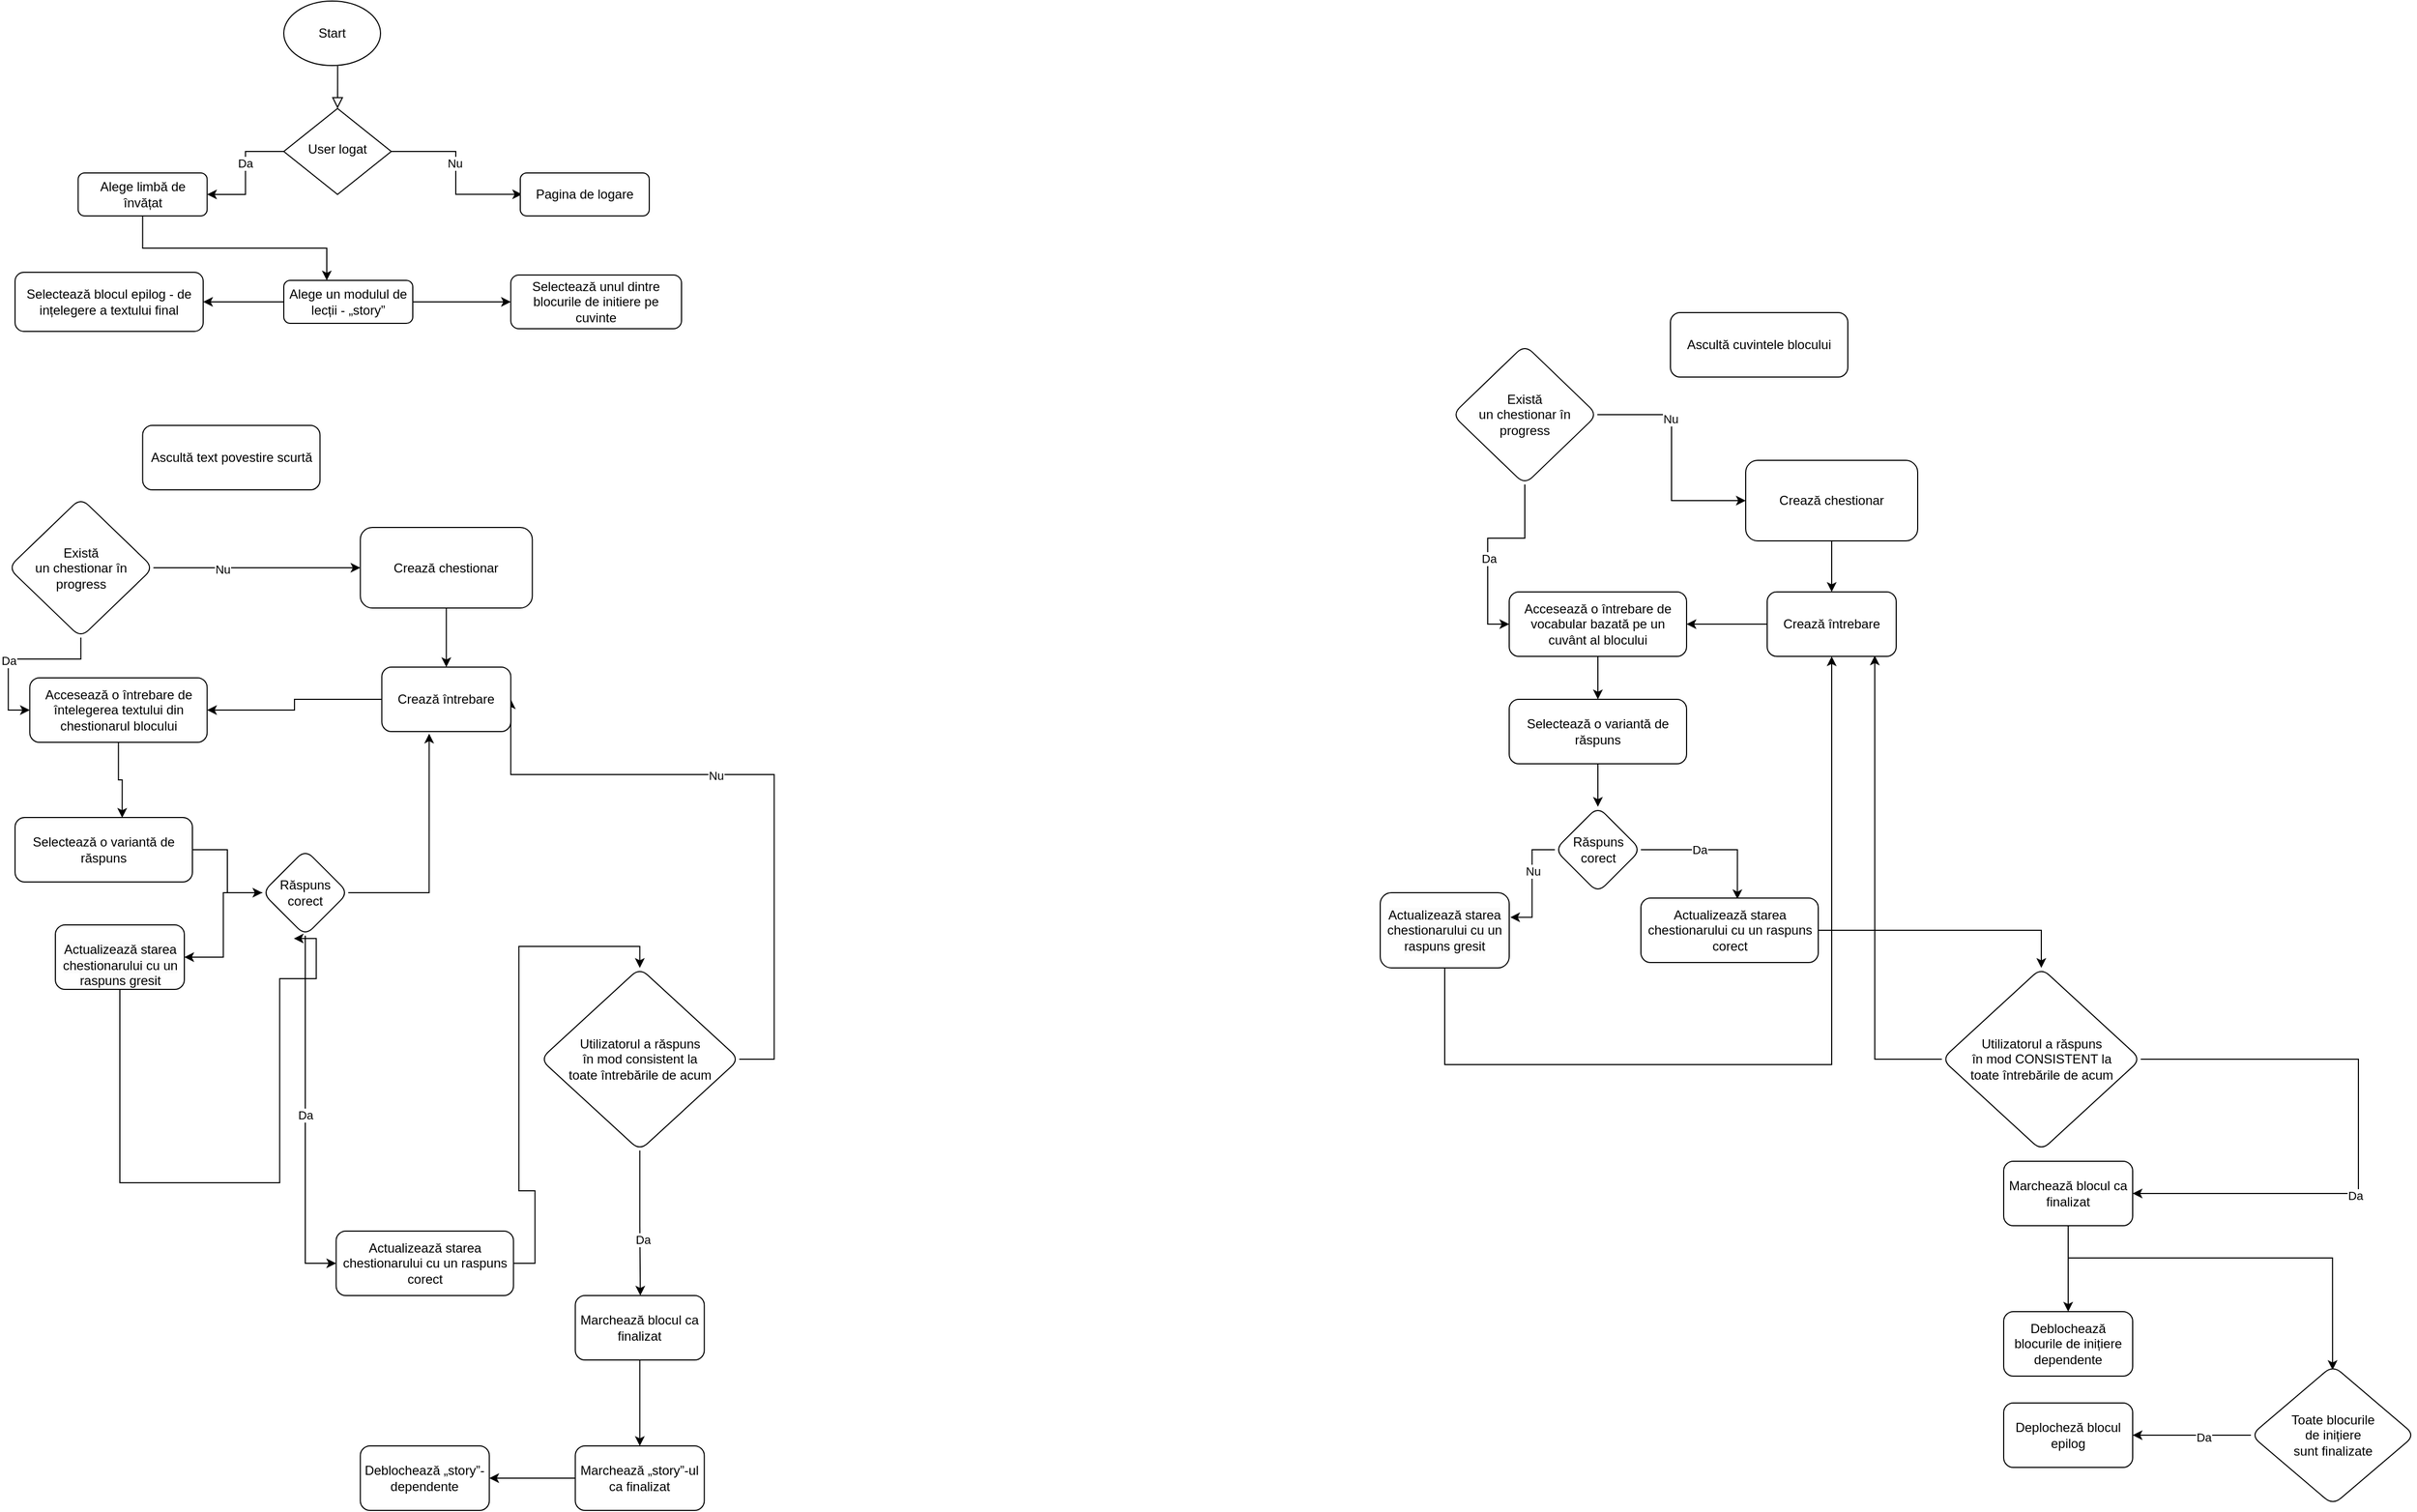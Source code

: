 <mxfile version="21.3.8" type="device">
  <diagram id="C5RBs43oDa-KdzZeNtuy" name="Page-1">
    <mxGraphModel dx="1147" dy="637" grid="1" gridSize="10" guides="1" tooltips="1" connect="1" arrows="1" fold="1" page="1" pageScale="1" pageWidth="827" pageHeight="1169" math="0" shadow="0">
      <root>
        <mxCell id="WIyWlLk6GJQsqaUBKTNV-0" />
        <mxCell id="WIyWlLk6GJQsqaUBKTNV-1" parent="WIyWlLk6GJQsqaUBKTNV-0" />
        <mxCell id="WIyWlLk6GJQsqaUBKTNV-2" value="" style="rounded=0;html=1;jettySize=auto;orthogonalLoop=1;fontSize=11;endArrow=block;endFill=0;endSize=8;strokeWidth=1;shadow=0;labelBackgroundColor=none;edgeStyle=orthogonalEdgeStyle;exitX=0.557;exitY=1.007;exitDx=0;exitDy=0;exitPerimeter=0;" parent="WIyWlLk6GJQsqaUBKTNV-1" source="nd2t0F2UOYA8sy0b7LYU-1" target="WIyWlLk6GJQsqaUBKTNV-6" edge="1">
          <mxGeometry relative="1" as="geometry">
            <mxPoint x="220" y="120" as="sourcePoint" />
          </mxGeometry>
        </mxCell>
        <mxCell id="nd2t0F2UOYA8sy0b7LYU-115" style="edgeStyle=orthogonalEdgeStyle;rounded=0;orthogonalLoop=1;jettySize=auto;html=1;" edge="1" parent="WIyWlLk6GJQsqaUBKTNV-1" source="WIyWlLk6GJQsqaUBKTNV-6" target="WIyWlLk6GJQsqaUBKTNV-12">
          <mxGeometry relative="1" as="geometry" />
        </mxCell>
        <mxCell id="nd2t0F2UOYA8sy0b7LYU-116" value="Da" style="edgeLabel;html=1;align=center;verticalAlign=middle;resizable=0;points=[];" vertex="1" connectable="0" parent="nd2t0F2UOYA8sy0b7LYU-115">
          <mxGeometry x="-0.167" y="-1" relative="1" as="geometry">
            <mxPoint as="offset" />
          </mxGeometry>
        </mxCell>
        <mxCell id="nd2t0F2UOYA8sy0b7LYU-117" style="edgeStyle=orthogonalEdgeStyle;rounded=0;orthogonalLoop=1;jettySize=auto;html=1;entryX=0.014;entryY=0.498;entryDx=0;entryDy=0;entryPerimeter=0;" edge="1" parent="WIyWlLk6GJQsqaUBKTNV-1" source="WIyWlLk6GJQsqaUBKTNV-6" target="WIyWlLk6GJQsqaUBKTNV-7">
          <mxGeometry relative="1" as="geometry" />
        </mxCell>
        <mxCell id="nd2t0F2UOYA8sy0b7LYU-118" value="Nu" style="edgeLabel;html=1;align=center;verticalAlign=middle;resizable=0;points=[];" vertex="1" connectable="0" parent="nd2t0F2UOYA8sy0b7LYU-117">
          <mxGeometry x="-0.128" relative="1" as="geometry">
            <mxPoint x="-1" as="offset" />
          </mxGeometry>
        </mxCell>
        <mxCell id="WIyWlLk6GJQsqaUBKTNV-6" value="User logat" style="rhombus;whiteSpace=wrap;html=1;shadow=0;fontFamily=Helvetica;fontSize=12;align=center;strokeWidth=1;spacing=6;spacingTop=-4;" parent="WIyWlLk6GJQsqaUBKTNV-1" vertex="1">
          <mxGeometry x="280" y="110" width="100" height="80" as="geometry" />
        </mxCell>
        <mxCell id="WIyWlLk6GJQsqaUBKTNV-7" value="Pagina de logare" style="rounded=1;whiteSpace=wrap;html=1;fontSize=12;glass=0;strokeWidth=1;shadow=0;" parent="WIyWlLk6GJQsqaUBKTNV-1" vertex="1">
          <mxGeometry x="500" y="170" width="120" height="40" as="geometry" />
        </mxCell>
        <mxCell id="nd2t0F2UOYA8sy0b7LYU-121" style="edgeStyle=orthogonalEdgeStyle;rounded=0;orthogonalLoop=1;jettySize=auto;html=1;entryX=0;entryY=0.5;entryDx=0;entryDy=0;" edge="1" parent="WIyWlLk6GJQsqaUBKTNV-1" source="WIyWlLk6GJQsqaUBKTNV-11" target="nd2t0F2UOYA8sy0b7LYU-4">
          <mxGeometry relative="1" as="geometry" />
        </mxCell>
        <mxCell id="nd2t0F2UOYA8sy0b7LYU-127" style="edgeStyle=orthogonalEdgeStyle;rounded=0;orthogonalLoop=1;jettySize=auto;html=1;entryX=1;entryY=0.5;entryDx=0;entryDy=0;" edge="1" parent="WIyWlLk6GJQsqaUBKTNV-1" source="WIyWlLk6GJQsqaUBKTNV-11" target="nd2t0F2UOYA8sy0b7LYU-5">
          <mxGeometry relative="1" as="geometry" />
        </mxCell>
        <mxCell id="WIyWlLk6GJQsqaUBKTNV-11" value="Alege un modulul de lecții - „story”" style="rounded=1;whiteSpace=wrap;html=1;fontSize=12;glass=0;strokeWidth=1;shadow=0;" parent="WIyWlLk6GJQsqaUBKTNV-1" vertex="1">
          <mxGeometry x="280" y="270" width="120" height="40" as="geometry" />
        </mxCell>
        <mxCell id="nd2t0F2UOYA8sy0b7LYU-120" style="edgeStyle=orthogonalEdgeStyle;rounded=0;orthogonalLoop=1;jettySize=auto;html=1;" edge="1" parent="WIyWlLk6GJQsqaUBKTNV-1" source="WIyWlLk6GJQsqaUBKTNV-12" target="WIyWlLk6GJQsqaUBKTNV-11">
          <mxGeometry relative="1" as="geometry">
            <Array as="points">
              <mxPoint x="149" y="240" />
              <mxPoint x="320" y="240" />
            </Array>
          </mxGeometry>
        </mxCell>
        <mxCell id="WIyWlLk6GJQsqaUBKTNV-12" value="Alege limbă de învățat" style="rounded=1;whiteSpace=wrap;html=1;fontSize=12;glass=0;strokeWidth=1;shadow=0;" parent="WIyWlLk6GJQsqaUBKTNV-1" vertex="1">
          <mxGeometry x="88.7" y="170" width="120" height="40" as="geometry" />
        </mxCell>
        <mxCell id="nd2t0F2UOYA8sy0b7LYU-1" value="Start" style="ellipse;whiteSpace=wrap;html=1;" vertex="1" parent="WIyWlLk6GJQsqaUBKTNV-1">
          <mxGeometry x="280" y="10" width="90" height="60" as="geometry" />
        </mxCell>
        <mxCell id="nd2t0F2UOYA8sy0b7LYU-4" value="Selectează unul dintre blocurile de initiere pe cuvinte" style="rounded=1;whiteSpace=wrap;html=1;fontSize=12;glass=0;strokeWidth=1;shadow=0;" vertex="1" parent="WIyWlLk6GJQsqaUBKTNV-1">
          <mxGeometry x="491.2" y="265" width="158.8" height="50" as="geometry" />
        </mxCell>
        <mxCell id="nd2t0F2UOYA8sy0b7LYU-5" value="Selectează blocul epilog - de ințelegere a textului final" style="rounded=1;whiteSpace=wrap;html=1;fontSize=12;glass=0;strokeWidth=1;shadow=0;" vertex="1" parent="WIyWlLk6GJQsqaUBKTNV-1">
          <mxGeometry x="30" y="262.5" width="175" height="55" as="geometry" />
        </mxCell>
        <mxCell id="nd2t0F2UOYA8sy0b7LYU-8" value="Ascultă text povestire scurtă" style="rounded=1;whiteSpace=wrap;html=1;fontSize=12;glass=0;strokeWidth=1;shadow=0;" vertex="1" parent="WIyWlLk6GJQsqaUBKTNV-1">
          <mxGeometry x="148.7" y="405" width="165" height="60" as="geometry" />
        </mxCell>
        <mxCell id="nd2t0F2UOYA8sy0b7LYU-12" style="edgeStyle=orthogonalEdgeStyle;rounded=0;orthogonalLoop=1;jettySize=auto;html=1;entryX=0.604;entryY=0.004;entryDx=0;entryDy=0;entryPerimeter=0;" edge="1" parent="WIyWlLk6GJQsqaUBKTNV-1" source="nd2t0F2UOYA8sy0b7LYU-10" target="nd2t0F2UOYA8sy0b7LYU-13">
          <mxGeometry relative="1" as="geometry">
            <mxPoint x="148.7" y="920" as="targetPoint" />
          </mxGeometry>
        </mxCell>
        <mxCell id="nd2t0F2UOYA8sy0b7LYU-10" value="Accesează o întrebare de întelegerea textului din chestionarul blocului" style="rounded=1;whiteSpace=wrap;html=1;fontSize=12;glass=0;strokeWidth=1;shadow=0;" vertex="1" parent="WIyWlLk6GJQsqaUBKTNV-1">
          <mxGeometry x="43.7" y="640" width="165" height="60" as="geometry" />
        </mxCell>
        <mxCell id="nd2t0F2UOYA8sy0b7LYU-15" value="" style="edgeStyle=orthogonalEdgeStyle;rounded=0;orthogonalLoop=1;jettySize=auto;html=1;" edge="1" parent="WIyWlLk6GJQsqaUBKTNV-1" source="nd2t0F2UOYA8sy0b7LYU-13" target="nd2t0F2UOYA8sy0b7LYU-14">
          <mxGeometry relative="1" as="geometry" />
        </mxCell>
        <mxCell id="nd2t0F2UOYA8sy0b7LYU-13" value="Selectează o variantă de răspuns" style="rounded=1;whiteSpace=wrap;html=1;fontSize=12;glass=0;strokeWidth=1;shadow=0;" vertex="1" parent="WIyWlLk6GJQsqaUBKTNV-1">
          <mxGeometry x="30.0" y="770" width="165" height="60" as="geometry" />
        </mxCell>
        <mxCell id="nd2t0F2UOYA8sy0b7LYU-18" value="" style="edgeStyle=orthogonalEdgeStyle;rounded=0;orthogonalLoop=1;jettySize=auto;html=1;entryX=0;entryY=0.5;entryDx=0;entryDy=0;" edge="1" parent="WIyWlLk6GJQsqaUBKTNV-1" source="nd2t0F2UOYA8sy0b7LYU-14" target="nd2t0F2UOYA8sy0b7LYU-24">
          <mxGeometry relative="1" as="geometry" />
        </mxCell>
        <mxCell id="nd2t0F2UOYA8sy0b7LYU-19" value="Da" style="edgeLabel;html=1;align=center;verticalAlign=middle;resizable=0;points=[];" vertex="1" connectable="0" parent="nd2t0F2UOYA8sy0b7LYU-18">
          <mxGeometry x="0.002" relative="1" as="geometry">
            <mxPoint as="offset" />
          </mxGeometry>
        </mxCell>
        <mxCell id="nd2t0F2UOYA8sy0b7LYU-37" value="" style="edgeStyle=orthogonalEdgeStyle;rounded=0;orthogonalLoop=1;jettySize=auto;html=1;" edge="1" parent="WIyWlLk6GJQsqaUBKTNV-1" source="nd2t0F2UOYA8sy0b7LYU-14" target="nd2t0F2UOYA8sy0b7LYU-36">
          <mxGeometry relative="1" as="geometry" />
        </mxCell>
        <mxCell id="nd2t0F2UOYA8sy0b7LYU-23" value="" style="edgeStyle=orthogonalEdgeStyle;rounded=0;orthogonalLoop=1;jettySize=auto;html=1;" edge="1" parent="WIyWlLk6GJQsqaUBKTNV-1" source="nd2t0F2UOYA8sy0b7LYU-17" target="nd2t0F2UOYA8sy0b7LYU-22">
          <mxGeometry relative="1" as="geometry">
            <Array as="points">
              <mxPoint x="611.7" y="1150" />
              <mxPoint x="611.7" y="1150" />
            </Array>
          </mxGeometry>
        </mxCell>
        <mxCell id="nd2t0F2UOYA8sy0b7LYU-32" value="Da" style="edgeLabel;html=1;align=center;verticalAlign=middle;resizable=0;points=[];" vertex="1" connectable="0" parent="nd2t0F2UOYA8sy0b7LYU-23">
          <mxGeometry x="0.23" y="2" relative="1" as="geometry">
            <mxPoint as="offset" />
          </mxGeometry>
        </mxCell>
        <mxCell id="nd2t0F2UOYA8sy0b7LYU-52" style="edgeStyle=orthogonalEdgeStyle;rounded=0;orthogonalLoop=1;jettySize=auto;html=1;entryX=1;entryY=0.5;entryDx=0;entryDy=0;" edge="1" parent="WIyWlLk6GJQsqaUBKTNV-1" source="nd2t0F2UOYA8sy0b7LYU-17" target="nd2t0F2UOYA8sy0b7LYU-45">
          <mxGeometry relative="1" as="geometry">
            <Array as="points">
              <mxPoint x="736.2" y="995" />
              <mxPoint x="736.2" y="730" />
            </Array>
          </mxGeometry>
        </mxCell>
        <mxCell id="nd2t0F2UOYA8sy0b7LYU-53" value="Nu" style="edgeLabel;html=1;align=center;verticalAlign=middle;resizable=0;points=[];" vertex="1" connectable="0" parent="nd2t0F2UOYA8sy0b7LYU-52">
          <mxGeometry x="0.15" y="1" relative="1" as="geometry">
            <mxPoint as="offset" />
          </mxGeometry>
        </mxCell>
        <mxCell id="nd2t0F2UOYA8sy0b7LYU-17" value="Utilizatorul a răspuns &lt;br&gt;în mod consistent la &lt;br&gt;toate întrebările de acum" style="rhombus;whiteSpace=wrap;html=1;rounded=1;glass=0;strokeWidth=1;shadow=0;" vertex="1" parent="WIyWlLk6GJQsqaUBKTNV-1">
          <mxGeometry x="518.7" y="910" width="185" height="170" as="geometry" />
        </mxCell>
        <mxCell id="nd2t0F2UOYA8sy0b7LYU-28" value="" style="edgeStyle=orthogonalEdgeStyle;rounded=0;orthogonalLoop=1;jettySize=auto;html=1;" edge="1" parent="WIyWlLk6GJQsqaUBKTNV-1" source="nd2t0F2UOYA8sy0b7LYU-22" target="nd2t0F2UOYA8sy0b7LYU-27">
          <mxGeometry relative="1" as="geometry" />
        </mxCell>
        <mxCell id="nd2t0F2UOYA8sy0b7LYU-22" value="Marchează blocul ca finalizat" style="whiteSpace=wrap;html=1;rounded=1;glass=0;strokeWidth=1;shadow=0;" vertex="1" parent="WIyWlLk6GJQsqaUBKTNV-1">
          <mxGeometry x="551.2" y="1215" width="120" height="60" as="geometry" />
        </mxCell>
        <mxCell id="nd2t0F2UOYA8sy0b7LYU-25" style="edgeStyle=orthogonalEdgeStyle;rounded=0;orthogonalLoop=1;jettySize=auto;html=1;entryX=0.5;entryY=0;entryDx=0;entryDy=0;" edge="1" parent="WIyWlLk6GJQsqaUBKTNV-1" source="nd2t0F2UOYA8sy0b7LYU-24" target="nd2t0F2UOYA8sy0b7LYU-17">
          <mxGeometry relative="1" as="geometry" />
        </mxCell>
        <mxCell id="nd2t0F2UOYA8sy0b7LYU-24" value="Actualizează starea chestionarului cu un raspuns corect" style="rounded=1;whiteSpace=wrap;html=1;fontSize=12;glass=0;strokeWidth=1;shadow=0;" vertex="1" parent="WIyWlLk6GJQsqaUBKTNV-1">
          <mxGeometry x="328.7" y="1155" width="165" height="60" as="geometry" />
        </mxCell>
        <mxCell id="nd2t0F2UOYA8sy0b7LYU-30" value="" style="edgeStyle=orthogonalEdgeStyle;rounded=0;orthogonalLoop=1;jettySize=auto;html=1;" edge="1" parent="WIyWlLk6GJQsqaUBKTNV-1" source="nd2t0F2UOYA8sy0b7LYU-27" target="nd2t0F2UOYA8sy0b7LYU-29">
          <mxGeometry relative="1" as="geometry" />
        </mxCell>
        <mxCell id="nd2t0F2UOYA8sy0b7LYU-27" value="Marchează „story”-ul ca finalizat" style="whiteSpace=wrap;html=1;rounded=1;glass=0;strokeWidth=1;shadow=0;" vertex="1" parent="WIyWlLk6GJQsqaUBKTNV-1">
          <mxGeometry x="551.2" y="1355" width="120" height="60" as="geometry" />
        </mxCell>
        <mxCell id="nd2t0F2UOYA8sy0b7LYU-29" value="Deblochează „story”-dependente" style="whiteSpace=wrap;html=1;rounded=1;glass=0;strokeWidth=1;shadow=0;" vertex="1" parent="WIyWlLk6GJQsqaUBKTNV-1">
          <mxGeometry x="351.2" y="1355" width="120" height="60" as="geometry" />
        </mxCell>
        <mxCell id="nd2t0F2UOYA8sy0b7LYU-56" style="edgeStyle=orthogonalEdgeStyle;rounded=0;orthogonalLoop=1;jettySize=auto;html=1;entryX=0.367;entryY=1.033;entryDx=0;entryDy=0;entryPerimeter=0;" edge="1" parent="WIyWlLk6GJQsqaUBKTNV-1" source="nd2t0F2UOYA8sy0b7LYU-14" target="nd2t0F2UOYA8sy0b7LYU-45">
          <mxGeometry relative="1" as="geometry">
            <Array as="points" />
          </mxGeometry>
        </mxCell>
        <mxCell id="nd2t0F2UOYA8sy0b7LYU-36" value="&lt;br&gt;&lt;span style=&quot;color: rgb(0, 0, 0); font-family: Helvetica; font-size: 12px; font-style: normal; font-variant-ligatures: normal; font-variant-caps: normal; font-weight: 400; letter-spacing: normal; orphans: 2; text-align: center; text-indent: 0px; text-transform: none; widows: 2; word-spacing: 0px; -webkit-text-stroke-width: 0px; background-color: rgb(251, 251, 251); text-decoration-thickness: initial; text-decoration-style: initial; text-decoration-color: initial; float: none; display: inline !important;&quot;&gt;Actualizează starea chestionarului cu un raspuns gresit&lt;/span&gt;" style="whiteSpace=wrap;html=1;rounded=1;glass=0;strokeWidth=1;shadow=0;" vertex="1" parent="WIyWlLk6GJQsqaUBKTNV-1">
          <mxGeometry x="67.5" y="870" width="120" height="60" as="geometry" />
        </mxCell>
        <mxCell id="nd2t0F2UOYA8sy0b7LYU-43" value="" style="edgeStyle=orthogonalEdgeStyle;rounded=0;orthogonalLoop=1;jettySize=auto;html=1;" edge="1" parent="WIyWlLk6GJQsqaUBKTNV-1" source="nd2t0F2UOYA8sy0b7LYU-40" target="nd2t0F2UOYA8sy0b7LYU-42">
          <mxGeometry relative="1" as="geometry" />
        </mxCell>
        <mxCell id="nd2t0F2UOYA8sy0b7LYU-47" value="Nu" style="edgeLabel;html=1;align=center;verticalAlign=middle;resizable=0;points=[];" vertex="1" connectable="0" parent="nd2t0F2UOYA8sy0b7LYU-43">
          <mxGeometry x="-0.337" y="-1" relative="1" as="geometry">
            <mxPoint as="offset" />
          </mxGeometry>
        </mxCell>
        <mxCell id="nd2t0F2UOYA8sy0b7LYU-57" style="edgeStyle=orthogonalEdgeStyle;rounded=0;orthogonalLoop=1;jettySize=auto;html=1;entryX=0;entryY=0.5;entryDx=0;entryDy=0;" edge="1" parent="WIyWlLk6GJQsqaUBKTNV-1" source="nd2t0F2UOYA8sy0b7LYU-40" target="nd2t0F2UOYA8sy0b7LYU-10">
          <mxGeometry relative="1" as="geometry" />
        </mxCell>
        <mxCell id="nd2t0F2UOYA8sy0b7LYU-58" value="Da" style="edgeLabel;html=1;align=center;verticalAlign=middle;resizable=0;points=[];" vertex="1" connectable="0" parent="nd2t0F2UOYA8sy0b7LYU-57">
          <mxGeometry x="0.122" y="1" relative="1" as="geometry">
            <mxPoint as="offset" />
          </mxGeometry>
        </mxCell>
        <mxCell id="nd2t0F2UOYA8sy0b7LYU-40" value="Există &lt;br&gt;un chestionar în progress" style="rhombus;whiteSpace=wrap;html=1;rounded=1;glass=0;strokeWidth=1;shadow=0;" vertex="1" parent="WIyWlLk6GJQsqaUBKTNV-1">
          <mxGeometry x="23.7" y="472.5" width="135" height="130" as="geometry" />
        </mxCell>
        <mxCell id="nd2t0F2UOYA8sy0b7LYU-46" value="" style="edgeStyle=orthogonalEdgeStyle;rounded=0;orthogonalLoop=1;jettySize=auto;html=1;" edge="1" parent="WIyWlLk6GJQsqaUBKTNV-1" source="nd2t0F2UOYA8sy0b7LYU-42" target="nd2t0F2UOYA8sy0b7LYU-45">
          <mxGeometry relative="1" as="geometry" />
        </mxCell>
        <mxCell id="nd2t0F2UOYA8sy0b7LYU-42" value="Crează chestionar" style="whiteSpace=wrap;html=1;rounded=1;glass=0;strokeWidth=1;shadow=0;" vertex="1" parent="WIyWlLk6GJQsqaUBKTNV-1">
          <mxGeometry x="351.2" y="500" width="160" height="75" as="geometry" />
        </mxCell>
        <mxCell id="nd2t0F2UOYA8sy0b7LYU-51" style="edgeStyle=orthogonalEdgeStyle;rounded=0;orthogonalLoop=1;jettySize=auto;html=1;" edge="1" parent="WIyWlLk6GJQsqaUBKTNV-1" source="nd2t0F2UOYA8sy0b7LYU-45" target="nd2t0F2UOYA8sy0b7LYU-10">
          <mxGeometry relative="1" as="geometry" />
        </mxCell>
        <mxCell id="nd2t0F2UOYA8sy0b7LYU-45" value="Crează întrebare" style="whiteSpace=wrap;html=1;rounded=1;glass=0;strokeWidth=1;shadow=0;" vertex="1" parent="WIyWlLk6GJQsqaUBKTNV-1">
          <mxGeometry x="371.2" y="630" width="120" height="60" as="geometry" />
        </mxCell>
        <mxCell id="nd2t0F2UOYA8sy0b7LYU-61" value="Ascultă cuvintele blocului" style="rounded=1;whiteSpace=wrap;html=1;fontSize=12;glass=0;strokeWidth=1;shadow=0;" vertex="1" parent="WIyWlLk6GJQsqaUBKTNV-1">
          <mxGeometry x="1570" y="300" width="165" height="60" as="geometry" />
        </mxCell>
        <mxCell id="nd2t0F2UOYA8sy0b7LYU-129" style="edgeStyle=orthogonalEdgeStyle;rounded=0;orthogonalLoop=1;jettySize=auto;html=1;" edge="1" parent="WIyWlLk6GJQsqaUBKTNV-1" source="nd2t0F2UOYA8sy0b7LYU-79" target="nd2t0F2UOYA8sy0b7LYU-81">
          <mxGeometry relative="1" as="geometry" />
        </mxCell>
        <mxCell id="nd2t0F2UOYA8sy0b7LYU-79" value="Accesează o întrebare de vocabular bazată pe un cuvânt al blocului" style="rounded=1;whiteSpace=wrap;html=1;fontSize=12;glass=0;strokeWidth=1;shadow=0;" vertex="1" parent="WIyWlLk6GJQsqaUBKTNV-1">
          <mxGeometry x="1420" y="560" width="165" height="60" as="geometry" />
        </mxCell>
        <mxCell id="nd2t0F2UOYA8sy0b7LYU-80" value="" style="edgeStyle=orthogonalEdgeStyle;rounded=0;orthogonalLoop=1;jettySize=auto;html=1;" edge="1" parent="WIyWlLk6GJQsqaUBKTNV-1" source="nd2t0F2UOYA8sy0b7LYU-81" target="nd2t0F2UOYA8sy0b7LYU-85">
          <mxGeometry relative="1" as="geometry" />
        </mxCell>
        <mxCell id="nd2t0F2UOYA8sy0b7LYU-81" value="Selectează o variantă de răspuns" style="rounded=1;whiteSpace=wrap;html=1;fontSize=12;glass=0;strokeWidth=1;shadow=0;" vertex="1" parent="WIyWlLk6GJQsqaUBKTNV-1">
          <mxGeometry x="1420" y="660" width="165" height="60" as="geometry" />
        </mxCell>
        <mxCell id="nd2t0F2UOYA8sy0b7LYU-131" style="edgeStyle=orthogonalEdgeStyle;rounded=0;orthogonalLoop=1;jettySize=auto;html=1;entryX=1.008;entryY=0.327;entryDx=0;entryDy=0;entryPerimeter=0;" edge="1" parent="WIyWlLk6GJQsqaUBKTNV-1" source="nd2t0F2UOYA8sy0b7LYU-85" target="nd2t0F2UOYA8sy0b7LYU-99">
          <mxGeometry relative="1" as="geometry" />
        </mxCell>
        <mxCell id="nd2t0F2UOYA8sy0b7LYU-133" value="Nu" style="edgeLabel;html=1;align=center;verticalAlign=middle;resizable=0;points=[];" vertex="1" connectable="0" parent="nd2t0F2UOYA8sy0b7LYU-131">
          <mxGeometry x="-0.212" relative="1" as="geometry">
            <mxPoint as="offset" />
          </mxGeometry>
        </mxCell>
        <mxCell id="nd2t0F2UOYA8sy0b7LYU-134" style="edgeStyle=orthogonalEdgeStyle;rounded=0;orthogonalLoop=1;jettySize=auto;html=1;entryX=0.544;entryY=0.017;entryDx=0;entryDy=0;entryPerimeter=0;" edge="1" parent="WIyWlLk6GJQsqaUBKTNV-1" source="nd2t0F2UOYA8sy0b7LYU-85" target="nd2t0F2UOYA8sy0b7LYU-94">
          <mxGeometry relative="1" as="geometry">
            <mxPoint x="1632" y="840" as="targetPoint" />
            <Array as="points">
              <mxPoint x="1632" y="800" />
            </Array>
          </mxGeometry>
        </mxCell>
        <mxCell id="nd2t0F2UOYA8sy0b7LYU-135" value="Da" style="edgeLabel;html=1;align=center;verticalAlign=middle;resizable=0;points=[];" vertex="1" connectable="0" parent="nd2t0F2UOYA8sy0b7LYU-134">
          <mxGeometry x="-0.205" relative="1" as="geometry">
            <mxPoint as="offset" />
          </mxGeometry>
        </mxCell>
        <mxCell id="nd2t0F2UOYA8sy0b7LYU-85" value="Răspuns corect" style="rhombus;whiteSpace=wrap;html=1;rounded=1;glass=0;strokeWidth=1;shadow=0;" vertex="1" parent="WIyWlLk6GJQsqaUBKTNV-1">
          <mxGeometry x="1462.5" y="760" width="80" height="80" as="geometry" />
        </mxCell>
        <mxCell id="nd2t0F2UOYA8sy0b7LYU-86" value="" style="edgeStyle=orthogonalEdgeStyle;rounded=0;orthogonalLoop=1;jettySize=auto;html=1;" edge="1" parent="WIyWlLk6GJQsqaUBKTNV-1" source="nd2t0F2UOYA8sy0b7LYU-90" target="nd2t0F2UOYA8sy0b7LYU-92">
          <mxGeometry relative="1" as="geometry">
            <Array as="points">
              <mxPoint x="2210" y="995" />
            </Array>
          </mxGeometry>
        </mxCell>
        <mxCell id="nd2t0F2UOYA8sy0b7LYU-87" value="Da" style="edgeLabel;html=1;align=center;verticalAlign=middle;resizable=0;points=[];" vertex="1" connectable="0" parent="nd2t0F2UOYA8sy0b7LYU-86">
          <mxGeometry x="0.23" y="2" relative="1" as="geometry">
            <mxPoint as="offset" />
          </mxGeometry>
        </mxCell>
        <mxCell id="nd2t0F2UOYA8sy0b7LYU-137" style="edgeStyle=orthogonalEdgeStyle;rounded=0;orthogonalLoop=1;jettySize=auto;html=1;entryX=0.834;entryY=0.988;entryDx=0;entryDy=0;entryPerimeter=0;" edge="1" parent="WIyWlLk6GJQsqaUBKTNV-1" source="nd2t0F2UOYA8sy0b7LYU-90" target="nd2t0F2UOYA8sy0b7LYU-108">
          <mxGeometry relative="1" as="geometry" />
        </mxCell>
        <mxCell id="nd2t0F2UOYA8sy0b7LYU-90" value="Utilizatorul a răspuns &lt;br&gt;în mod CONSISTENT la &lt;br&gt;toate întrebările de acum" style="rhombus;whiteSpace=wrap;html=1;rounded=1;glass=0;strokeWidth=1;shadow=0;" vertex="1" parent="WIyWlLk6GJQsqaUBKTNV-1">
          <mxGeometry x="1822.5" y="910" width="185" height="170" as="geometry" />
        </mxCell>
        <mxCell id="nd2t0F2UOYA8sy0b7LYU-91" value="" style="edgeStyle=orthogonalEdgeStyle;rounded=0;orthogonalLoop=1;jettySize=auto;html=1;entryX=0.5;entryY=0;entryDx=0;entryDy=0;" edge="1" parent="WIyWlLk6GJQsqaUBKTNV-1" source="nd2t0F2UOYA8sy0b7LYU-92" target="nd2t0F2UOYA8sy0b7LYU-97">
          <mxGeometry relative="1" as="geometry">
            <mxPoint x="2047.5" y="1490" as="targetPoint" />
          </mxGeometry>
        </mxCell>
        <mxCell id="nd2t0F2UOYA8sy0b7LYU-140" style="edgeStyle=orthogonalEdgeStyle;rounded=0;orthogonalLoop=1;jettySize=auto;html=1;entryX=0.498;entryY=0.033;entryDx=0;entryDy=0;entryPerimeter=0;" edge="1" parent="WIyWlLk6GJQsqaUBKTNV-1" source="nd2t0F2UOYA8sy0b7LYU-92" target="nd2t0F2UOYA8sy0b7LYU-109">
          <mxGeometry relative="1" as="geometry">
            <Array as="points">
              <mxPoint x="1940" y="1180" />
              <mxPoint x="2186" y="1180" />
            </Array>
          </mxGeometry>
        </mxCell>
        <mxCell id="nd2t0F2UOYA8sy0b7LYU-92" value="Marchează blocul ca finalizat" style="whiteSpace=wrap;html=1;rounded=1;glass=0;strokeWidth=1;shadow=0;" vertex="1" parent="WIyWlLk6GJQsqaUBKTNV-1">
          <mxGeometry x="1880" y="1090" width="120" height="60" as="geometry" />
        </mxCell>
        <mxCell id="nd2t0F2UOYA8sy0b7LYU-93" style="edgeStyle=orthogonalEdgeStyle;rounded=0;orthogonalLoop=1;jettySize=auto;html=1;entryX=0.5;entryY=0;entryDx=0;entryDy=0;" edge="1" parent="WIyWlLk6GJQsqaUBKTNV-1" source="nd2t0F2UOYA8sy0b7LYU-94" target="nd2t0F2UOYA8sy0b7LYU-90">
          <mxGeometry relative="1" as="geometry" />
        </mxCell>
        <mxCell id="nd2t0F2UOYA8sy0b7LYU-94" value="Actualizează starea chestionarului cu un raspuns corect" style="rounded=1;whiteSpace=wrap;html=1;fontSize=12;glass=0;strokeWidth=1;shadow=0;" vertex="1" parent="WIyWlLk6GJQsqaUBKTNV-1">
          <mxGeometry x="1542.5" y="845" width="165" height="60" as="geometry" />
        </mxCell>
        <mxCell id="nd2t0F2UOYA8sy0b7LYU-97" value="Deblochează blocurile de inițiere &lt;br&gt;dependente" style="whiteSpace=wrap;html=1;rounded=1;glass=0;strokeWidth=1;shadow=0;" vertex="1" parent="WIyWlLk6GJQsqaUBKTNV-1">
          <mxGeometry x="1880" y="1230" width="120" height="60" as="geometry" />
        </mxCell>
        <mxCell id="nd2t0F2UOYA8sy0b7LYU-136" style="edgeStyle=orthogonalEdgeStyle;rounded=0;orthogonalLoop=1;jettySize=auto;html=1;entryX=0.5;entryY=1;entryDx=0;entryDy=0;" edge="1" parent="WIyWlLk6GJQsqaUBKTNV-1" source="nd2t0F2UOYA8sy0b7LYU-99" target="nd2t0F2UOYA8sy0b7LYU-108">
          <mxGeometry relative="1" as="geometry">
            <Array as="points">
              <mxPoint x="1360" y="1000" />
              <mxPoint x="1720" y="1000" />
            </Array>
          </mxGeometry>
        </mxCell>
        <mxCell id="nd2t0F2UOYA8sy0b7LYU-99" value="&lt;span style=&quot;color: rgb(0, 0, 0); font-family: Helvetica; font-size: 12px; font-style: normal; font-variant-ligatures: normal; font-variant-caps: normal; font-weight: 400; letter-spacing: normal; orphans: 2; text-align: center; text-indent: 0px; text-transform: none; widows: 2; word-spacing: 0px; -webkit-text-stroke-width: 0px; background-color: rgb(251, 251, 251); text-decoration-thickness: initial; text-decoration-style: initial; text-decoration-color: initial; float: none; display: inline !important;&quot;&gt;Actualizează starea chestionarului cu un raspuns gresit&lt;/span&gt;" style="whiteSpace=wrap;html=1;rounded=1;glass=0;strokeWidth=1;shadow=0;" vertex="1" parent="WIyWlLk6GJQsqaUBKTNV-1">
          <mxGeometry x="1300" y="840" width="120" height="70" as="geometry" />
        </mxCell>
        <mxCell id="nd2t0F2UOYA8sy0b7LYU-100" value="" style="edgeStyle=orthogonalEdgeStyle;rounded=0;orthogonalLoop=1;jettySize=auto;html=1;" edge="1" parent="WIyWlLk6GJQsqaUBKTNV-1" source="nd2t0F2UOYA8sy0b7LYU-104" target="nd2t0F2UOYA8sy0b7LYU-106">
          <mxGeometry relative="1" as="geometry" />
        </mxCell>
        <mxCell id="nd2t0F2UOYA8sy0b7LYU-101" value="Nu" style="edgeLabel;html=1;align=center;verticalAlign=middle;resizable=0;points=[];" vertex="1" connectable="0" parent="nd2t0F2UOYA8sy0b7LYU-100">
          <mxGeometry x="-0.337" y="-1" relative="1" as="geometry">
            <mxPoint as="offset" />
          </mxGeometry>
        </mxCell>
        <mxCell id="nd2t0F2UOYA8sy0b7LYU-102" style="edgeStyle=orthogonalEdgeStyle;rounded=0;orthogonalLoop=1;jettySize=auto;html=1;entryX=0;entryY=0.5;entryDx=0;entryDy=0;" edge="1" parent="WIyWlLk6GJQsqaUBKTNV-1" source="nd2t0F2UOYA8sy0b7LYU-104" target="nd2t0F2UOYA8sy0b7LYU-79">
          <mxGeometry relative="1" as="geometry" />
        </mxCell>
        <mxCell id="nd2t0F2UOYA8sy0b7LYU-103" value="Da" style="edgeLabel;html=1;align=center;verticalAlign=middle;resizable=0;points=[];" vertex="1" connectable="0" parent="nd2t0F2UOYA8sy0b7LYU-102">
          <mxGeometry x="0.122" y="1" relative="1" as="geometry">
            <mxPoint as="offset" />
          </mxGeometry>
        </mxCell>
        <mxCell id="nd2t0F2UOYA8sy0b7LYU-104" value="Există &lt;br&gt;un chestionar în progress" style="rhombus;whiteSpace=wrap;html=1;rounded=1;glass=0;strokeWidth=1;shadow=0;" vertex="1" parent="WIyWlLk6GJQsqaUBKTNV-1">
          <mxGeometry x="1367" y="330" width="135" height="130" as="geometry" />
        </mxCell>
        <mxCell id="nd2t0F2UOYA8sy0b7LYU-105" value="" style="edgeStyle=orthogonalEdgeStyle;rounded=0;orthogonalLoop=1;jettySize=auto;html=1;" edge="1" parent="WIyWlLk6GJQsqaUBKTNV-1" source="nd2t0F2UOYA8sy0b7LYU-106" target="nd2t0F2UOYA8sy0b7LYU-108">
          <mxGeometry relative="1" as="geometry" />
        </mxCell>
        <mxCell id="nd2t0F2UOYA8sy0b7LYU-106" value="Crează chestionar" style="whiteSpace=wrap;html=1;rounded=1;glass=0;strokeWidth=1;shadow=0;" vertex="1" parent="WIyWlLk6GJQsqaUBKTNV-1">
          <mxGeometry x="1640" y="437.5" width="160" height="75" as="geometry" />
        </mxCell>
        <mxCell id="nd2t0F2UOYA8sy0b7LYU-107" style="edgeStyle=orthogonalEdgeStyle;rounded=0;orthogonalLoop=1;jettySize=auto;html=1;" edge="1" parent="WIyWlLk6GJQsqaUBKTNV-1" source="nd2t0F2UOYA8sy0b7LYU-108" target="nd2t0F2UOYA8sy0b7LYU-79">
          <mxGeometry relative="1" as="geometry" />
        </mxCell>
        <mxCell id="nd2t0F2UOYA8sy0b7LYU-108" value="Crează întrebare" style="whiteSpace=wrap;html=1;rounded=1;glass=0;strokeWidth=1;shadow=0;" vertex="1" parent="WIyWlLk6GJQsqaUBKTNV-1">
          <mxGeometry x="1660" y="560" width="120" height="60" as="geometry" />
        </mxCell>
        <mxCell id="nd2t0F2UOYA8sy0b7LYU-112" value="" style="edgeStyle=orthogonalEdgeStyle;rounded=0;orthogonalLoop=1;jettySize=auto;html=1;" edge="1" parent="WIyWlLk6GJQsqaUBKTNV-1" source="nd2t0F2UOYA8sy0b7LYU-109" target="nd2t0F2UOYA8sy0b7LYU-111">
          <mxGeometry relative="1" as="geometry" />
        </mxCell>
        <mxCell id="nd2t0F2UOYA8sy0b7LYU-114" value="Da" style="edgeLabel;html=1;align=center;verticalAlign=middle;resizable=0;points=[];" vertex="1" connectable="0" parent="nd2t0F2UOYA8sy0b7LYU-112">
          <mxGeometry x="-0.192" y="2" relative="1" as="geometry">
            <mxPoint as="offset" />
          </mxGeometry>
        </mxCell>
        <mxCell id="nd2t0F2UOYA8sy0b7LYU-109" value="Toate blocurile &lt;br&gt;de inițiere &lt;br&gt;sunt finalizate" style="rhombus;whiteSpace=wrap;html=1;rounded=1;glass=0;strokeWidth=1;shadow=0;" vertex="1" parent="WIyWlLk6GJQsqaUBKTNV-1">
          <mxGeometry x="2110" y="1280" width="152.5" height="130" as="geometry" />
        </mxCell>
        <mxCell id="nd2t0F2UOYA8sy0b7LYU-111" value="Deplocheză blocul epilog" style="whiteSpace=wrap;html=1;rounded=1;glass=0;strokeWidth=1;shadow=0;" vertex="1" parent="WIyWlLk6GJQsqaUBKTNV-1">
          <mxGeometry x="1880" y="1315" width="120" height="60" as="geometry" />
        </mxCell>
        <mxCell id="nd2t0F2UOYA8sy0b7LYU-141" value="" style="edgeStyle=orthogonalEdgeStyle;rounded=0;orthogonalLoop=1;jettySize=auto;html=1;entryX=0.367;entryY=1.033;entryDx=0;entryDy=0;entryPerimeter=0;" edge="1" parent="WIyWlLk6GJQsqaUBKTNV-1" source="nd2t0F2UOYA8sy0b7LYU-36" target="nd2t0F2UOYA8sy0b7LYU-14">
          <mxGeometry relative="1" as="geometry">
            <mxPoint x="127" y="930" as="sourcePoint" />
            <mxPoint x="415" y="692" as="targetPoint" />
            <Array as="points">
              <mxPoint x="276.2" y="1110" />
              <mxPoint x="276.2" y="920" />
              <mxPoint x="310.2" y="920" />
            </Array>
          </mxGeometry>
        </mxCell>
        <mxCell id="nd2t0F2UOYA8sy0b7LYU-14" value="Răspuns corect" style="rhombus;whiteSpace=wrap;html=1;rounded=1;glass=0;strokeWidth=1;shadow=0;" vertex="1" parent="WIyWlLk6GJQsqaUBKTNV-1">
          <mxGeometry x="260" y="800" width="80" height="80" as="geometry" />
        </mxCell>
      </root>
    </mxGraphModel>
  </diagram>
</mxfile>
